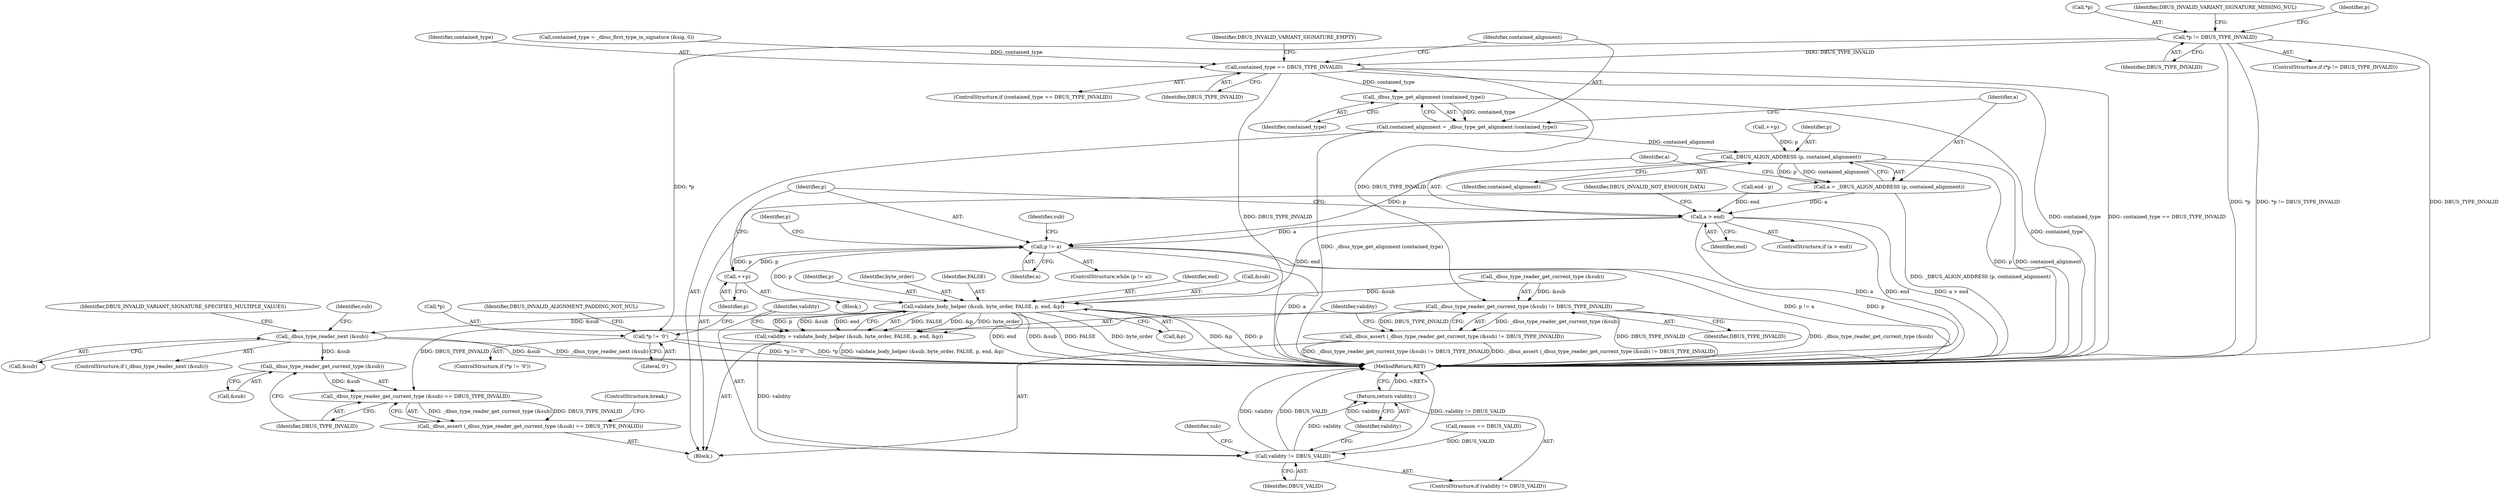 digraph "0_dbus_7d65a3a6ed8815e34a99c680ac3869fde49dbbd4@pointer" {
"1000602" [label="(Call,*p != DBUS_TYPE_INVALID)"];
"1000617" [label="(Call,contained_type == DBUS_TYPE_INVALID)"];
"1000624" [label="(Call,_dbus_type_get_alignment (contained_type))"];
"1000622" [label="(Call,contained_alignment = _dbus_type_get_alignment (contained_type))"];
"1000628" [label="(Call,_DBUS_ALIGN_ADDRESS (p, contained_alignment))"];
"1000626" [label="(Call,a = _DBUS_ALIGN_ADDRESS (p, contained_alignment))"];
"1000632" [label="(Call,a > end)"];
"1000638" [label="(Call,p != a)"];
"1000649" [label="(Call,++p)"];
"1000665" [label="(Call,validate_body_helper (&sub, byte_order, FALSE, p, end, &p))"];
"1000663" [label="(Call,validity = validate_body_helper (&sub, byte_order, FALSE, p, end, &p))"];
"1000675" [label="(Call,validity != DBUS_VALID)"];
"1000678" [label="(Return,return validity;)"];
"1000681" [label="(Call,_dbus_type_reader_next (&sub))"];
"1000688" [label="(Call,_dbus_type_reader_get_current_type (&sub))"];
"1000687" [label="(Call,_dbus_type_reader_get_current_type (&sub) == DBUS_TYPE_INVALID)"];
"1000686" [label="(Call,_dbus_assert (_dbus_type_reader_get_current_type (&sub) == DBUS_TYPE_INVALID))"];
"1000658" [label="(Call,_dbus_type_reader_get_current_type (&sub) != DBUS_TYPE_INVALID)"];
"1000657" [label="(Call,_dbus_assert (_dbus_type_reader_get_current_type (&sub) != DBUS_TYPE_INVALID))"];
"1000643" [label="(Call,*p != '\0')"];
"1000641" [label="(Block,)"];
"1000543" [label="(Block,)"];
"1000601" [label="(ControlStructure,if (*p != DBUS_TYPE_INVALID))"];
"1000674" [label="(ControlStructure,if (validity != DBUS_VALID))"];
"1000648" [label="(Identifier,DBUS_INVALID_ALIGNMENT_PADDING_NOT_NUL)"];
"1000625" [label="(Identifier,contained_type)"];
"1000682" [label="(Call,&sub)"];
"1000618" [label="(Identifier,contained_type)"];
"1000617" [label="(Call,contained_type == DBUS_TYPE_INVALID)"];
"1000630" [label="(Identifier,contained_alignment)"];
"1000690" [label="(Identifier,sub)"];
"1000676" [label="(Identifier,validity)"];
"1000640" [label="(Identifier,a)"];
"1000681" [label="(Call,_dbus_type_reader_next (&sub))"];
"1000623" [label="(Identifier,contained_alignment)"];
"1000665" [label="(Call,validate_body_helper (&sub, byte_order, FALSE, p, end, &p))"];
"1000646" [label="(Literal,'\0')"];
"1000627" [label="(Identifier,a)"];
"1000662" [label="(Identifier,DBUS_TYPE_INVALID)"];
"1000666" [label="(Call,&sub)"];
"1000687" [label="(Call,_dbus_type_reader_get_current_type (&sub) == DBUS_TYPE_INVALID)"];
"1000642" [label="(ControlStructure,if (*p != '\0'))"];
"1000603" [label="(Call,*p)"];
"1000610" [label="(Call,contained_type = _dbus_first_type_in_signature (&sig, 0))"];
"1000670" [label="(Identifier,p)"];
"1000657" [label="(Call,_dbus_assert (_dbus_type_reader_get_current_type (&sub) != DBUS_TYPE_INVALID))"];
"1000616" [label="(ControlStructure,if (contained_type == DBUS_TYPE_INVALID))"];
"1000669" [label="(Identifier,FALSE)"];
"1000692" [label="(ControlStructure,break;)"];
"1000637" [label="(ControlStructure,while (p != a))"];
"1000607" [label="(Identifier,DBUS_INVALID_VARIANT_SIGNATURE_MISSING_NUL)"];
"1000675" [label="(Call,validity != DBUS_VALID)"];
"1000664" [label="(Identifier,validity)"];
"1000621" [label="(Identifier,DBUS_INVALID_VARIANT_SIGNATURE_EMPTY)"];
"1000653" [label="(Identifier,sub)"];
"1000671" [label="(Identifier,end)"];
"1000686" [label="(Call,_dbus_assert (_dbus_type_reader_get_current_type (&sub) == DBUS_TYPE_INVALID))"];
"1000672" [label="(Call,&p)"];
"1000585" [label="(Call,reason == DBUS_VALID)"];
"1000649" [label="(Call,++p)"];
"1000644" [label="(Call,*p)"];
"1000643" [label="(Call,*p != '\0')"];
"1000624" [label="(Call,_dbus_type_get_alignment (contained_type))"];
"1000619" [label="(Identifier,DBUS_TYPE_INVALID)"];
"1000626" [label="(Call,a = _DBUS_ALIGN_ADDRESS (p, contained_alignment))"];
"1000608" [label="(Call,++p)"];
"1000602" [label="(Call,*p != DBUS_TYPE_INVALID)"];
"1000631" [label="(ControlStructure,if (a > end))"];
"1000564" [label="(Call,end - p)"];
"1000680" [label="(ControlStructure,if (_dbus_type_reader_next (&sub)))"];
"1000609" [label="(Identifier,p)"];
"1000659" [label="(Call,_dbus_type_reader_get_current_type (&sub))"];
"1000753" [label="(MethodReturn,RET)"];
"1000633" [label="(Identifier,a)"];
"1000628" [label="(Call,_DBUS_ALIGN_ADDRESS (p, contained_alignment))"];
"1000668" [label="(Identifier,byte_order)"];
"1000645" [label="(Identifier,p)"];
"1000685" [label="(Identifier,DBUS_INVALID_VARIANT_SIGNATURE_SPECIFIES_MULTIPLE_VALUES)"];
"1000636" [label="(Identifier,DBUS_INVALID_NOT_ENOUGH_DATA)"];
"1000634" [label="(Identifier,end)"];
"1000677" [label="(Identifier,DBUS_VALID)"];
"1000678" [label="(Return,return validity;)"];
"1000689" [label="(Call,&sub)"];
"1000639" [label="(Identifier,p)"];
"1000629" [label="(Identifier,p)"];
"1000650" [label="(Identifier,p)"];
"1000658" [label="(Call,_dbus_type_reader_get_current_type (&sub) != DBUS_TYPE_INVALID)"];
"1000638" [label="(Call,p != a)"];
"1000663" [label="(Call,validity = validate_body_helper (&sub, byte_order, FALSE, p, end, &p))"];
"1000632" [label="(Call,a > end)"];
"1000679" [label="(Identifier,validity)"];
"1000683" [label="(Identifier,sub)"];
"1000688" [label="(Call,_dbus_type_reader_get_current_type (&sub))"];
"1000622" [label="(Call,contained_alignment = _dbus_type_get_alignment (contained_type))"];
"1000605" [label="(Identifier,DBUS_TYPE_INVALID)"];
"1000691" [label="(Identifier,DBUS_TYPE_INVALID)"];
"1000602" -> "1000601"  [label="AST: "];
"1000602" -> "1000605"  [label="CFG: "];
"1000603" -> "1000602"  [label="AST: "];
"1000605" -> "1000602"  [label="AST: "];
"1000607" -> "1000602"  [label="CFG: "];
"1000609" -> "1000602"  [label="CFG: "];
"1000602" -> "1000753"  [label="DDG: *p != DBUS_TYPE_INVALID"];
"1000602" -> "1000753"  [label="DDG: DBUS_TYPE_INVALID"];
"1000602" -> "1000753"  [label="DDG: *p"];
"1000602" -> "1000617"  [label="DDG: DBUS_TYPE_INVALID"];
"1000602" -> "1000643"  [label="DDG: *p"];
"1000617" -> "1000616"  [label="AST: "];
"1000617" -> "1000619"  [label="CFG: "];
"1000618" -> "1000617"  [label="AST: "];
"1000619" -> "1000617"  [label="AST: "];
"1000621" -> "1000617"  [label="CFG: "];
"1000623" -> "1000617"  [label="CFG: "];
"1000617" -> "1000753"  [label="DDG: contained_type"];
"1000617" -> "1000753"  [label="DDG: contained_type == DBUS_TYPE_INVALID"];
"1000617" -> "1000753"  [label="DDG: DBUS_TYPE_INVALID"];
"1000610" -> "1000617"  [label="DDG: contained_type"];
"1000617" -> "1000624"  [label="DDG: contained_type"];
"1000617" -> "1000658"  [label="DDG: DBUS_TYPE_INVALID"];
"1000624" -> "1000622"  [label="AST: "];
"1000624" -> "1000625"  [label="CFG: "];
"1000625" -> "1000624"  [label="AST: "];
"1000622" -> "1000624"  [label="CFG: "];
"1000624" -> "1000753"  [label="DDG: contained_type"];
"1000624" -> "1000622"  [label="DDG: contained_type"];
"1000622" -> "1000543"  [label="AST: "];
"1000623" -> "1000622"  [label="AST: "];
"1000627" -> "1000622"  [label="CFG: "];
"1000622" -> "1000753"  [label="DDG: _dbus_type_get_alignment (contained_type)"];
"1000622" -> "1000628"  [label="DDG: contained_alignment"];
"1000628" -> "1000626"  [label="AST: "];
"1000628" -> "1000630"  [label="CFG: "];
"1000629" -> "1000628"  [label="AST: "];
"1000630" -> "1000628"  [label="AST: "];
"1000626" -> "1000628"  [label="CFG: "];
"1000628" -> "1000753"  [label="DDG: contained_alignment"];
"1000628" -> "1000753"  [label="DDG: p"];
"1000628" -> "1000626"  [label="DDG: p"];
"1000628" -> "1000626"  [label="DDG: contained_alignment"];
"1000608" -> "1000628"  [label="DDG: p"];
"1000628" -> "1000638"  [label="DDG: p"];
"1000626" -> "1000543"  [label="AST: "];
"1000627" -> "1000626"  [label="AST: "];
"1000633" -> "1000626"  [label="CFG: "];
"1000626" -> "1000753"  [label="DDG: _DBUS_ALIGN_ADDRESS (p, contained_alignment)"];
"1000626" -> "1000632"  [label="DDG: a"];
"1000632" -> "1000631"  [label="AST: "];
"1000632" -> "1000634"  [label="CFG: "];
"1000633" -> "1000632"  [label="AST: "];
"1000634" -> "1000632"  [label="AST: "];
"1000636" -> "1000632"  [label="CFG: "];
"1000639" -> "1000632"  [label="CFG: "];
"1000632" -> "1000753"  [label="DDG: a > end"];
"1000632" -> "1000753"  [label="DDG: a"];
"1000632" -> "1000753"  [label="DDG: end"];
"1000564" -> "1000632"  [label="DDG: end"];
"1000632" -> "1000638"  [label="DDG: a"];
"1000632" -> "1000665"  [label="DDG: end"];
"1000638" -> "1000637"  [label="AST: "];
"1000638" -> "1000640"  [label="CFG: "];
"1000639" -> "1000638"  [label="AST: "];
"1000640" -> "1000638"  [label="AST: "];
"1000645" -> "1000638"  [label="CFG: "];
"1000653" -> "1000638"  [label="CFG: "];
"1000638" -> "1000753"  [label="DDG: p != a"];
"1000638" -> "1000753"  [label="DDG: p"];
"1000638" -> "1000753"  [label="DDG: a"];
"1000649" -> "1000638"  [label="DDG: p"];
"1000638" -> "1000649"  [label="DDG: p"];
"1000638" -> "1000665"  [label="DDG: p"];
"1000649" -> "1000641"  [label="AST: "];
"1000649" -> "1000650"  [label="CFG: "];
"1000650" -> "1000649"  [label="AST: "];
"1000639" -> "1000649"  [label="CFG: "];
"1000665" -> "1000663"  [label="AST: "];
"1000665" -> "1000672"  [label="CFG: "];
"1000666" -> "1000665"  [label="AST: "];
"1000668" -> "1000665"  [label="AST: "];
"1000669" -> "1000665"  [label="AST: "];
"1000670" -> "1000665"  [label="AST: "];
"1000671" -> "1000665"  [label="AST: "];
"1000672" -> "1000665"  [label="AST: "];
"1000663" -> "1000665"  [label="CFG: "];
"1000665" -> "1000753"  [label="DDG: byte_order"];
"1000665" -> "1000753"  [label="DDG: &p"];
"1000665" -> "1000753"  [label="DDG: p"];
"1000665" -> "1000753"  [label="DDG: end"];
"1000665" -> "1000753"  [label="DDG: &sub"];
"1000665" -> "1000753"  [label="DDG: FALSE"];
"1000665" -> "1000663"  [label="DDG: FALSE"];
"1000665" -> "1000663"  [label="DDG: &p"];
"1000665" -> "1000663"  [label="DDG: byte_order"];
"1000665" -> "1000663"  [label="DDG: p"];
"1000665" -> "1000663"  [label="DDG: &sub"];
"1000665" -> "1000663"  [label="DDG: end"];
"1000659" -> "1000665"  [label="DDG: &sub"];
"1000665" -> "1000681"  [label="DDG: &sub"];
"1000663" -> "1000543"  [label="AST: "];
"1000664" -> "1000663"  [label="AST: "];
"1000676" -> "1000663"  [label="CFG: "];
"1000663" -> "1000753"  [label="DDG: validate_body_helper (&sub, byte_order, FALSE, p, end, &p)"];
"1000663" -> "1000675"  [label="DDG: validity"];
"1000675" -> "1000674"  [label="AST: "];
"1000675" -> "1000677"  [label="CFG: "];
"1000676" -> "1000675"  [label="AST: "];
"1000677" -> "1000675"  [label="AST: "];
"1000679" -> "1000675"  [label="CFG: "];
"1000683" -> "1000675"  [label="CFG: "];
"1000675" -> "1000753"  [label="DDG: validity"];
"1000675" -> "1000753"  [label="DDG: DBUS_VALID"];
"1000675" -> "1000753"  [label="DDG: validity != DBUS_VALID"];
"1000585" -> "1000675"  [label="DDG: DBUS_VALID"];
"1000675" -> "1000678"  [label="DDG: validity"];
"1000678" -> "1000674"  [label="AST: "];
"1000678" -> "1000679"  [label="CFG: "];
"1000679" -> "1000678"  [label="AST: "];
"1000753" -> "1000678"  [label="CFG: "];
"1000678" -> "1000753"  [label="DDG: <RET>"];
"1000679" -> "1000678"  [label="DDG: validity"];
"1000681" -> "1000680"  [label="AST: "];
"1000681" -> "1000682"  [label="CFG: "];
"1000682" -> "1000681"  [label="AST: "];
"1000685" -> "1000681"  [label="CFG: "];
"1000690" -> "1000681"  [label="CFG: "];
"1000681" -> "1000753"  [label="DDG: _dbus_type_reader_next (&sub)"];
"1000681" -> "1000753"  [label="DDG: &sub"];
"1000681" -> "1000688"  [label="DDG: &sub"];
"1000688" -> "1000687"  [label="AST: "];
"1000688" -> "1000689"  [label="CFG: "];
"1000689" -> "1000688"  [label="AST: "];
"1000691" -> "1000688"  [label="CFG: "];
"1000688" -> "1000687"  [label="DDG: &sub"];
"1000687" -> "1000686"  [label="AST: "];
"1000687" -> "1000691"  [label="CFG: "];
"1000691" -> "1000687"  [label="AST: "];
"1000686" -> "1000687"  [label="CFG: "];
"1000687" -> "1000686"  [label="DDG: _dbus_type_reader_get_current_type (&sub)"];
"1000687" -> "1000686"  [label="DDG: DBUS_TYPE_INVALID"];
"1000658" -> "1000687"  [label="DDG: DBUS_TYPE_INVALID"];
"1000686" -> "1000543"  [label="AST: "];
"1000692" -> "1000686"  [label="CFG: "];
"1000658" -> "1000657"  [label="AST: "];
"1000658" -> "1000662"  [label="CFG: "];
"1000659" -> "1000658"  [label="AST: "];
"1000662" -> "1000658"  [label="AST: "];
"1000657" -> "1000658"  [label="CFG: "];
"1000658" -> "1000753"  [label="DDG: DBUS_TYPE_INVALID"];
"1000658" -> "1000753"  [label="DDG: _dbus_type_reader_get_current_type (&sub)"];
"1000658" -> "1000657"  [label="DDG: _dbus_type_reader_get_current_type (&sub)"];
"1000658" -> "1000657"  [label="DDG: DBUS_TYPE_INVALID"];
"1000659" -> "1000658"  [label="DDG: &sub"];
"1000657" -> "1000543"  [label="AST: "];
"1000664" -> "1000657"  [label="CFG: "];
"1000657" -> "1000753"  [label="DDG: _dbus_type_reader_get_current_type (&sub) != DBUS_TYPE_INVALID"];
"1000657" -> "1000753"  [label="DDG: _dbus_assert (_dbus_type_reader_get_current_type (&sub) != DBUS_TYPE_INVALID)"];
"1000643" -> "1000642"  [label="AST: "];
"1000643" -> "1000646"  [label="CFG: "];
"1000644" -> "1000643"  [label="AST: "];
"1000646" -> "1000643"  [label="AST: "];
"1000648" -> "1000643"  [label="CFG: "];
"1000650" -> "1000643"  [label="CFG: "];
"1000643" -> "1000753"  [label="DDG: *p != '\0'"];
"1000643" -> "1000753"  [label="DDG: *p"];
}

